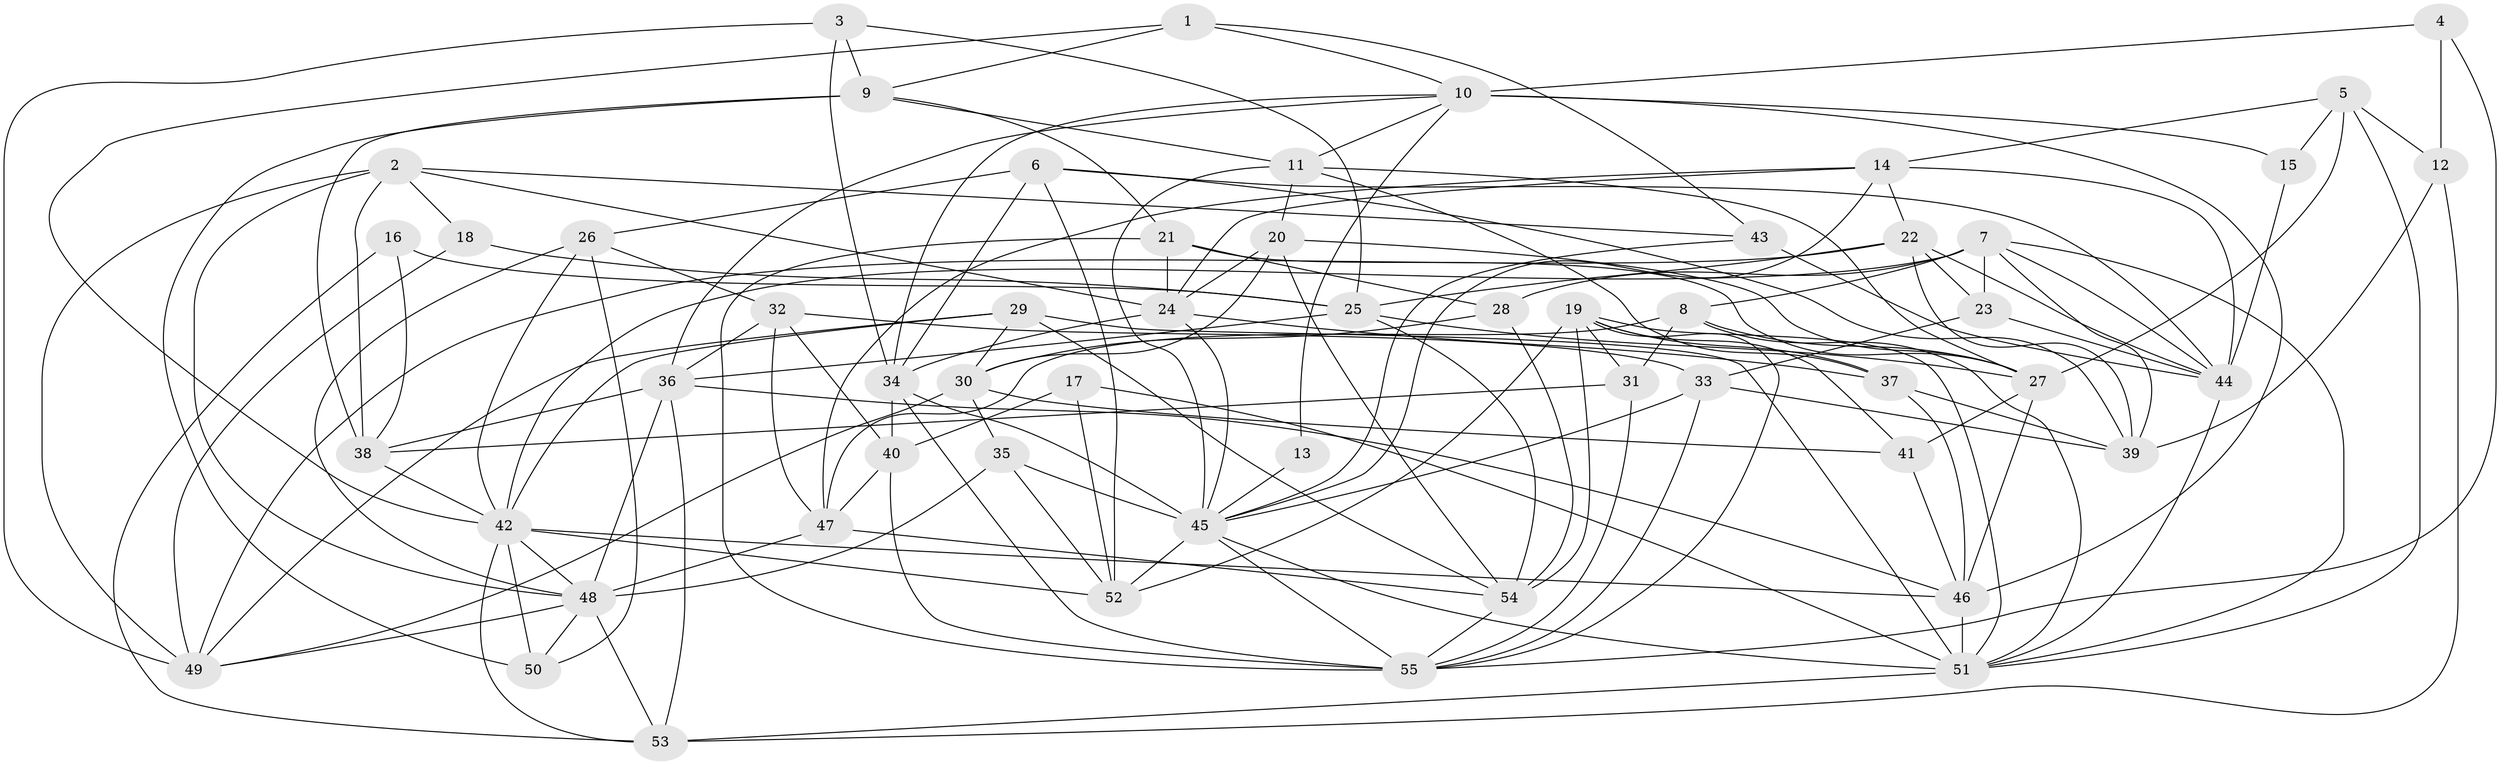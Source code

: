// original degree distribution, {3: 0.23853211009174313, 4: 0.3211009174311927, 2: 0.11926605504587157, 5: 0.2018348623853211, 8: 0.009174311926605505, 7: 0.01834862385321101, 6: 0.09174311926605505}
// Generated by graph-tools (version 1.1) at 2025/26/03/09/25 03:26:10]
// undirected, 55 vertices, 157 edges
graph export_dot {
graph [start="1"]
  node [color=gray90,style=filled];
  1;
  2;
  3;
  4;
  5;
  6;
  7;
  8;
  9;
  10;
  11;
  12;
  13;
  14;
  15;
  16;
  17;
  18;
  19;
  20;
  21;
  22;
  23;
  24;
  25;
  26;
  27;
  28;
  29;
  30;
  31;
  32;
  33;
  34;
  35;
  36;
  37;
  38;
  39;
  40;
  41;
  42;
  43;
  44;
  45;
  46;
  47;
  48;
  49;
  50;
  51;
  52;
  53;
  54;
  55;
  1 -- 9 [weight=1.0];
  1 -- 10 [weight=1.0];
  1 -- 42 [weight=1.0];
  1 -- 43 [weight=1.0];
  2 -- 18 [weight=1.0];
  2 -- 24 [weight=1.0];
  2 -- 38 [weight=1.0];
  2 -- 43 [weight=1.0];
  2 -- 48 [weight=1.0];
  2 -- 49 [weight=1.0];
  3 -- 9 [weight=1.0];
  3 -- 25 [weight=1.0];
  3 -- 34 [weight=1.0];
  3 -- 49 [weight=1.0];
  4 -- 10 [weight=1.0];
  4 -- 12 [weight=1.0];
  4 -- 55 [weight=1.0];
  5 -- 12 [weight=1.0];
  5 -- 14 [weight=1.0];
  5 -- 15 [weight=1.0];
  5 -- 27 [weight=1.0];
  5 -- 51 [weight=1.0];
  6 -- 26 [weight=1.0];
  6 -- 34 [weight=1.0];
  6 -- 39 [weight=1.0];
  6 -- 44 [weight=1.0];
  6 -- 52 [weight=1.0];
  7 -- 8 [weight=1.0];
  7 -- 23 [weight=1.0];
  7 -- 28 [weight=1.0];
  7 -- 39 [weight=1.0];
  7 -- 42 [weight=1.0];
  7 -- 44 [weight=1.0];
  7 -- 51 [weight=1.0];
  8 -- 27 [weight=1.0];
  8 -- 31 [weight=1.0];
  8 -- 47 [weight=1.0];
  8 -- 51 [weight=1.0];
  9 -- 11 [weight=1.0];
  9 -- 21 [weight=1.0];
  9 -- 38 [weight=1.0];
  9 -- 50 [weight=2.0];
  10 -- 11 [weight=1.0];
  10 -- 13 [weight=1.0];
  10 -- 15 [weight=1.0];
  10 -- 34 [weight=1.0];
  10 -- 36 [weight=1.0];
  10 -- 46 [weight=1.0];
  11 -- 20 [weight=1.0];
  11 -- 27 [weight=1.0];
  11 -- 37 [weight=1.0];
  11 -- 45 [weight=1.0];
  12 -- 39 [weight=1.0];
  12 -- 53 [weight=1.0];
  13 -- 45 [weight=1.0];
  14 -- 22 [weight=1.0];
  14 -- 24 [weight=1.0];
  14 -- 44 [weight=1.0];
  14 -- 45 [weight=1.0];
  14 -- 47 [weight=1.0];
  15 -- 44 [weight=1.0];
  16 -- 25 [weight=1.0];
  16 -- 38 [weight=1.0];
  16 -- 53 [weight=1.0];
  17 -- 40 [weight=1.0];
  17 -- 51 [weight=1.0];
  17 -- 52 [weight=1.0];
  18 -- 25 [weight=1.0];
  18 -- 49 [weight=1.0];
  19 -- 31 [weight=1.0];
  19 -- 37 [weight=1.0];
  19 -- 41 [weight=2.0];
  19 -- 51 [weight=1.0];
  19 -- 52 [weight=1.0];
  19 -- 54 [weight=1.0];
  19 -- 55 [weight=1.0];
  20 -- 24 [weight=1.0];
  20 -- 27 [weight=1.0];
  20 -- 30 [weight=1.0];
  20 -- 54 [weight=1.0];
  21 -- 24 [weight=1.0];
  21 -- 27 [weight=1.0];
  21 -- 28 [weight=1.0];
  21 -- 55 [weight=2.0];
  22 -- 23 [weight=1.0];
  22 -- 25 [weight=1.0];
  22 -- 39 [weight=1.0];
  22 -- 44 [weight=1.0];
  22 -- 49 [weight=1.0];
  23 -- 33 [weight=1.0];
  23 -- 44 [weight=1.0];
  24 -- 34 [weight=1.0];
  24 -- 37 [weight=1.0];
  24 -- 45 [weight=1.0];
  25 -- 27 [weight=1.0];
  25 -- 36 [weight=1.0];
  25 -- 54 [weight=1.0];
  26 -- 32 [weight=1.0];
  26 -- 42 [weight=1.0];
  26 -- 48 [weight=2.0];
  26 -- 50 [weight=1.0];
  27 -- 41 [weight=1.0];
  27 -- 46 [weight=1.0];
  28 -- 30 [weight=1.0];
  28 -- 54 [weight=1.0];
  29 -- 30 [weight=1.0];
  29 -- 42 [weight=1.0];
  29 -- 49 [weight=1.0];
  29 -- 51 [weight=1.0];
  29 -- 54 [weight=1.0];
  30 -- 35 [weight=1.0];
  30 -- 41 [weight=1.0];
  30 -- 49 [weight=1.0];
  31 -- 38 [weight=1.0];
  31 -- 55 [weight=1.0];
  32 -- 33 [weight=1.0];
  32 -- 36 [weight=1.0];
  32 -- 40 [weight=1.0];
  32 -- 47 [weight=1.0];
  33 -- 39 [weight=1.0];
  33 -- 45 [weight=1.0];
  33 -- 55 [weight=1.0];
  34 -- 40 [weight=1.0];
  34 -- 45 [weight=1.0];
  34 -- 55 [weight=1.0];
  35 -- 45 [weight=1.0];
  35 -- 48 [weight=1.0];
  35 -- 52 [weight=1.0];
  36 -- 38 [weight=1.0];
  36 -- 46 [weight=1.0];
  36 -- 48 [weight=1.0];
  36 -- 53 [weight=1.0];
  37 -- 39 [weight=1.0];
  37 -- 46 [weight=1.0];
  38 -- 42 [weight=1.0];
  40 -- 47 [weight=1.0];
  40 -- 55 [weight=1.0];
  41 -- 46 [weight=1.0];
  42 -- 46 [weight=1.0];
  42 -- 48 [weight=1.0];
  42 -- 50 [weight=1.0];
  42 -- 52 [weight=1.0];
  42 -- 53 [weight=1.0];
  43 -- 44 [weight=1.0];
  43 -- 45 [weight=1.0];
  44 -- 51 [weight=1.0];
  45 -- 51 [weight=1.0];
  45 -- 52 [weight=1.0];
  45 -- 55 [weight=1.0];
  46 -- 51 [weight=2.0];
  47 -- 48 [weight=1.0];
  47 -- 54 [weight=1.0];
  48 -- 49 [weight=1.0];
  48 -- 50 [weight=1.0];
  48 -- 53 [weight=1.0];
  51 -- 53 [weight=1.0];
  54 -- 55 [weight=1.0];
}
